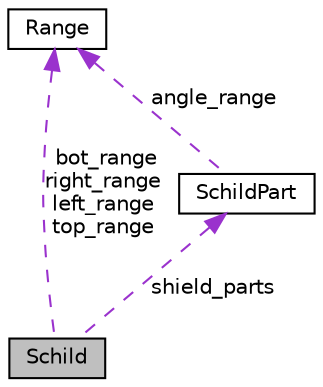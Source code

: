digraph "Schild"
{
  edge [fontname="Helvetica",fontsize="10",labelfontname="Helvetica",labelfontsize="10"];
  node [fontname="Helvetica",fontsize="10",shape=record];
  Node1 [label="Schild",height=0.2,width=0.4,color="black", fillcolor="grey75", style="filled", fontcolor="black"];
  Node2 -> Node1 [dir="back",color="darkorchid3",fontsize="10",style="dashed",label=" bot_range\nright_range\nleft_range\ntop_range" ,fontname="Helvetica"];
  Node2 [label="Range",height=0.2,width=0.4,color="black", fillcolor="white", style="filled",URL="$class_range.html"];
  Node3 -> Node1 [dir="back",color="darkorchid3",fontsize="10",style="dashed",label=" shield_parts" ,fontname="Helvetica"];
  Node3 [label="SchildPart",height=0.2,width=0.4,color="black", fillcolor="white", style="filled",URL="$class_schild_part.html"];
  Node2 -> Node3 [dir="back",color="darkorchid3",fontsize="10",style="dashed",label=" angle_range" ,fontname="Helvetica"];
}
